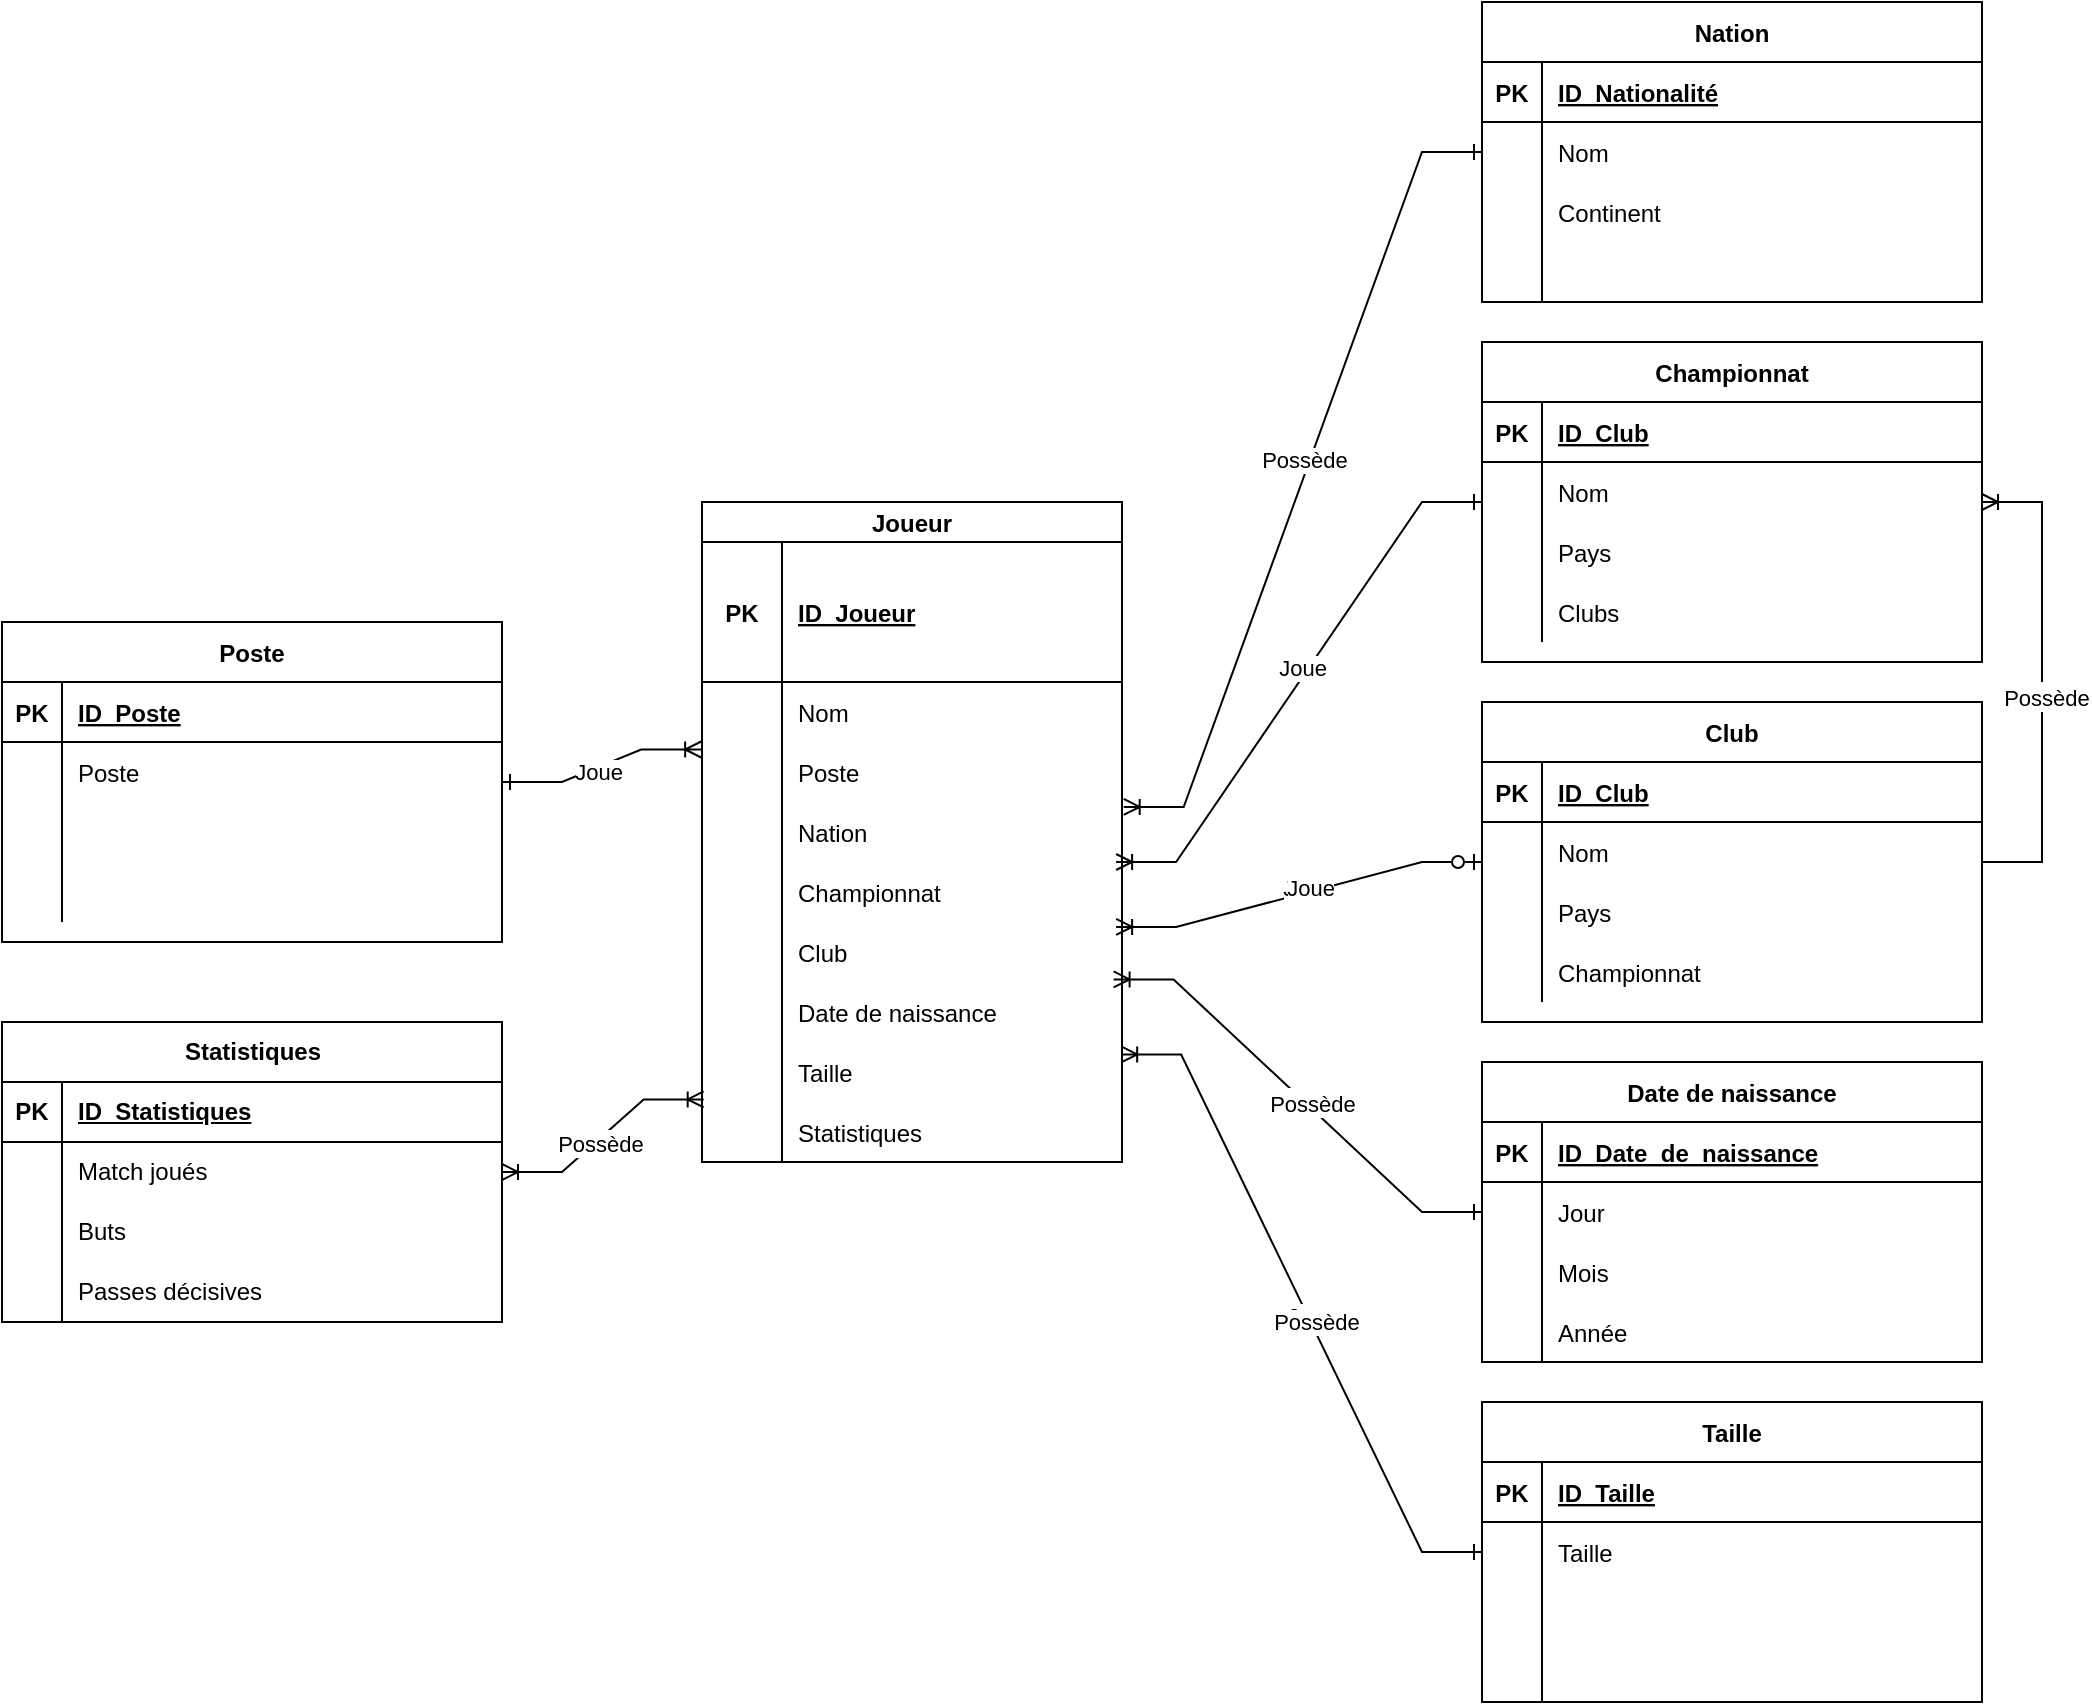 <mxfile version="24.7.17">
  <diagram id="R2lEEEUBdFMjLlhIrx00" name="Page-1">
    <mxGraphModel dx="1793" dy="910" grid="1" gridSize="10" guides="1" tooltips="1" connect="1" arrows="1" fold="1" page="1" pageScale="1" pageWidth="850" pageHeight="1100" math="0" shadow="0" extFonts="Permanent Marker^https://fonts.googleapis.com/css?family=Permanent+Marker">
      <root>
        <mxCell id="0" />
        <mxCell id="1" parent="0" />
        <mxCell id="C-vyLk0tnHw3VtMMgP7b-2" value="Club" style="shape=table;startSize=30;container=1;collapsible=1;childLayout=tableLayout;fixedRows=1;rowLines=0;fontStyle=1;align=center;resizeLast=1;" parent="1" vertex="1">
          <mxGeometry x="740" y="400" width="250" height="160" as="geometry" />
        </mxCell>
        <mxCell id="C-vyLk0tnHw3VtMMgP7b-3" value="" style="shape=partialRectangle;collapsible=0;dropTarget=0;pointerEvents=0;fillColor=none;points=[[0,0.5],[1,0.5]];portConstraint=eastwest;top=0;left=0;right=0;bottom=1;" parent="C-vyLk0tnHw3VtMMgP7b-2" vertex="1">
          <mxGeometry y="30" width="250" height="30" as="geometry" />
        </mxCell>
        <mxCell id="C-vyLk0tnHw3VtMMgP7b-4" value="PK" style="shape=partialRectangle;overflow=hidden;connectable=0;fillColor=none;top=0;left=0;bottom=0;right=0;fontStyle=1;" parent="C-vyLk0tnHw3VtMMgP7b-3" vertex="1">
          <mxGeometry width="30" height="30" as="geometry">
            <mxRectangle width="30" height="30" as="alternateBounds" />
          </mxGeometry>
        </mxCell>
        <mxCell id="C-vyLk0tnHw3VtMMgP7b-5" value="ID_Club" style="shape=partialRectangle;overflow=hidden;connectable=0;fillColor=none;top=0;left=0;bottom=0;right=0;align=left;spacingLeft=6;fontStyle=5;" parent="C-vyLk0tnHw3VtMMgP7b-3" vertex="1">
          <mxGeometry x="30" width="220" height="30" as="geometry">
            <mxRectangle width="220" height="30" as="alternateBounds" />
          </mxGeometry>
        </mxCell>
        <mxCell id="C-vyLk0tnHw3VtMMgP7b-6" value="" style="shape=partialRectangle;collapsible=0;dropTarget=0;pointerEvents=0;fillColor=none;points=[[0,0.5],[1,0.5]];portConstraint=eastwest;top=0;left=0;right=0;bottom=0;" parent="C-vyLk0tnHw3VtMMgP7b-2" vertex="1">
          <mxGeometry y="60" width="250" height="30" as="geometry" />
        </mxCell>
        <mxCell id="C-vyLk0tnHw3VtMMgP7b-7" value="" style="shape=partialRectangle;overflow=hidden;connectable=0;fillColor=none;top=0;left=0;bottom=0;right=0;" parent="C-vyLk0tnHw3VtMMgP7b-6" vertex="1">
          <mxGeometry width="30" height="30" as="geometry">
            <mxRectangle width="30" height="30" as="alternateBounds" />
          </mxGeometry>
        </mxCell>
        <mxCell id="C-vyLk0tnHw3VtMMgP7b-8" value="Nom" style="shape=partialRectangle;overflow=hidden;connectable=0;fillColor=none;top=0;left=0;bottom=0;right=0;align=left;spacingLeft=6;" parent="C-vyLk0tnHw3VtMMgP7b-6" vertex="1">
          <mxGeometry x="30" width="220" height="30" as="geometry">
            <mxRectangle width="220" height="30" as="alternateBounds" />
          </mxGeometry>
        </mxCell>
        <mxCell id="C-vyLk0tnHw3VtMMgP7b-9" value="" style="shape=partialRectangle;collapsible=0;dropTarget=0;pointerEvents=0;fillColor=none;points=[[0,0.5],[1,0.5]];portConstraint=eastwest;top=0;left=0;right=0;bottom=0;" parent="C-vyLk0tnHw3VtMMgP7b-2" vertex="1">
          <mxGeometry y="90" width="250" height="30" as="geometry" />
        </mxCell>
        <mxCell id="C-vyLk0tnHw3VtMMgP7b-10" value="" style="shape=partialRectangle;overflow=hidden;connectable=0;fillColor=none;top=0;left=0;bottom=0;right=0;" parent="C-vyLk0tnHw3VtMMgP7b-9" vertex="1">
          <mxGeometry width="30" height="30" as="geometry">
            <mxRectangle width="30" height="30" as="alternateBounds" />
          </mxGeometry>
        </mxCell>
        <mxCell id="C-vyLk0tnHw3VtMMgP7b-11" value="Pays" style="shape=partialRectangle;overflow=hidden;connectable=0;fillColor=none;top=0;left=0;bottom=0;right=0;align=left;spacingLeft=6;" parent="C-vyLk0tnHw3VtMMgP7b-9" vertex="1">
          <mxGeometry x="30" width="220" height="30" as="geometry">
            <mxRectangle width="220" height="30" as="alternateBounds" />
          </mxGeometry>
        </mxCell>
        <mxCell id="xCjRqvnI1e06nYatq7kx-29" style="shape=partialRectangle;collapsible=0;dropTarget=0;pointerEvents=0;fillColor=none;points=[[0,0.5],[1,0.5]];portConstraint=eastwest;top=0;left=0;right=0;bottom=0;" parent="C-vyLk0tnHw3VtMMgP7b-2" vertex="1">
          <mxGeometry y="120" width="250" height="30" as="geometry" />
        </mxCell>
        <mxCell id="xCjRqvnI1e06nYatq7kx-30" style="shape=partialRectangle;overflow=hidden;connectable=0;fillColor=none;top=0;left=0;bottom=0;right=0;" parent="xCjRqvnI1e06nYatq7kx-29" vertex="1">
          <mxGeometry width="30" height="30" as="geometry">
            <mxRectangle width="30" height="30" as="alternateBounds" />
          </mxGeometry>
        </mxCell>
        <mxCell id="xCjRqvnI1e06nYatq7kx-31" value="Championnat" style="shape=partialRectangle;overflow=hidden;connectable=0;fillColor=none;top=0;left=0;bottom=0;right=0;align=left;spacingLeft=6;" parent="xCjRqvnI1e06nYatq7kx-29" vertex="1">
          <mxGeometry x="30" width="220" height="30" as="geometry">
            <mxRectangle width="220" height="30" as="alternateBounds" />
          </mxGeometry>
        </mxCell>
        <object label="Joueur" id="C-vyLk0tnHw3VtMMgP7b-23">
          <mxCell style="shape=table;startSize=20;container=1;collapsible=1;childLayout=tableLayout;fixedRows=1;rowLines=0;fontStyle=1;align=center;resizeLast=1;" parent="1" vertex="1">
            <mxGeometry x="350" y="300" width="210" height="330" as="geometry" />
          </mxCell>
        </object>
        <mxCell id="C-vyLk0tnHw3VtMMgP7b-24" value="" style="shape=partialRectangle;collapsible=0;dropTarget=0;pointerEvents=0;fillColor=none;points=[[0,0.5],[1,0.5]];portConstraint=eastwest;top=0;left=0;right=0;bottom=1;" parent="C-vyLk0tnHw3VtMMgP7b-23" vertex="1">
          <mxGeometry y="20" width="210" height="70" as="geometry" />
        </mxCell>
        <mxCell id="C-vyLk0tnHw3VtMMgP7b-25" value="PK" style="shape=partialRectangle;overflow=hidden;connectable=0;fillColor=none;top=0;left=0;bottom=0;right=0;fontStyle=1;" parent="C-vyLk0tnHw3VtMMgP7b-24" vertex="1">
          <mxGeometry width="40" height="70" as="geometry">
            <mxRectangle width="40" height="70" as="alternateBounds" />
          </mxGeometry>
        </mxCell>
        <mxCell id="C-vyLk0tnHw3VtMMgP7b-26" value="ID_Joueur" style="shape=partialRectangle;overflow=hidden;connectable=0;fillColor=none;top=0;left=0;bottom=0;right=0;align=left;spacingLeft=6;fontStyle=5;" parent="C-vyLk0tnHw3VtMMgP7b-24" vertex="1">
          <mxGeometry x="40" width="170" height="70" as="geometry">
            <mxRectangle width="170" height="70" as="alternateBounds" />
          </mxGeometry>
        </mxCell>
        <mxCell id="C-vyLk0tnHw3VtMMgP7b-27" value="" style="shape=partialRectangle;collapsible=0;dropTarget=0;pointerEvents=0;fillColor=none;points=[[0,0.5],[1,0.5]];portConstraint=eastwest;top=0;left=0;right=0;bottom=0;" parent="C-vyLk0tnHw3VtMMgP7b-23" vertex="1">
          <mxGeometry y="90" width="210" height="30" as="geometry" />
        </mxCell>
        <mxCell id="C-vyLk0tnHw3VtMMgP7b-28" value="" style="shape=partialRectangle;overflow=hidden;connectable=0;fillColor=none;top=0;left=0;bottom=0;right=0;" parent="C-vyLk0tnHw3VtMMgP7b-27" vertex="1">
          <mxGeometry width="40" height="30" as="geometry">
            <mxRectangle width="40" height="30" as="alternateBounds" />
          </mxGeometry>
        </mxCell>
        <mxCell id="C-vyLk0tnHw3VtMMgP7b-29" value="Nom" style="shape=partialRectangle;overflow=hidden;connectable=0;fillColor=none;top=0;left=0;bottom=0;right=0;align=left;spacingLeft=6;" parent="C-vyLk0tnHw3VtMMgP7b-27" vertex="1">
          <mxGeometry x="40" width="170" height="30" as="geometry">
            <mxRectangle width="170" height="30" as="alternateBounds" />
          </mxGeometry>
        </mxCell>
        <mxCell id="xCjRqvnI1e06nYatq7kx-11" style="shape=partialRectangle;collapsible=0;dropTarget=0;pointerEvents=0;fillColor=none;points=[[0,0.5],[1,0.5]];portConstraint=eastwest;top=0;left=0;right=0;bottom=0;" parent="C-vyLk0tnHw3VtMMgP7b-23" vertex="1">
          <mxGeometry y="120" width="210" height="30" as="geometry" />
        </mxCell>
        <mxCell id="xCjRqvnI1e06nYatq7kx-12" style="shape=partialRectangle;overflow=hidden;connectable=0;fillColor=none;top=0;left=0;bottom=0;right=0;" parent="xCjRqvnI1e06nYatq7kx-11" vertex="1">
          <mxGeometry width="40" height="30" as="geometry">
            <mxRectangle width="40" height="30" as="alternateBounds" />
          </mxGeometry>
        </mxCell>
        <mxCell id="xCjRqvnI1e06nYatq7kx-13" value="Poste" style="shape=partialRectangle;overflow=hidden;connectable=0;fillColor=none;top=0;left=0;bottom=0;right=0;align=left;spacingLeft=6;" parent="xCjRqvnI1e06nYatq7kx-11" vertex="1">
          <mxGeometry x="40" width="170" height="30" as="geometry">
            <mxRectangle width="170" height="30" as="alternateBounds" />
          </mxGeometry>
        </mxCell>
        <mxCell id="xCjRqvnI1e06nYatq7kx-14" style="shape=partialRectangle;collapsible=0;dropTarget=0;pointerEvents=0;fillColor=none;points=[[0,0.5],[1,0.5]];portConstraint=eastwest;top=0;left=0;right=0;bottom=0;" parent="C-vyLk0tnHw3VtMMgP7b-23" vertex="1">
          <mxGeometry y="150" width="210" height="30" as="geometry" />
        </mxCell>
        <mxCell id="xCjRqvnI1e06nYatq7kx-15" style="shape=partialRectangle;overflow=hidden;connectable=0;fillColor=none;top=0;left=0;bottom=0;right=0;" parent="xCjRqvnI1e06nYatq7kx-14" vertex="1">
          <mxGeometry width="40" height="30" as="geometry">
            <mxRectangle width="40" height="30" as="alternateBounds" />
          </mxGeometry>
        </mxCell>
        <mxCell id="xCjRqvnI1e06nYatq7kx-16" value="Nation" style="shape=partialRectangle;overflow=hidden;connectable=0;fillColor=none;top=0;left=0;bottom=0;right=0;align=left;spacingLeft=6;" parent="xCjRqvnI1e06nYatq7kx-14" vertex="1">
          <mxGeometry x="40" width="170" height="30" as="geometry">
            <mxRectangle width="170" height="30" as="alternateBounds" />
          </mxGeometry>
        </mxCell>
        <mxCell id="xCjRqvnI1e06nYatq7kx-17" style="shape=partialRectangle;collapsible=0;dropTarget=0;pointerEvents=0;fillColor=none;points=[[0,0.5],[1,0.5]];portConstraint=eastwest;top=0;left=0;right=0;bottom=0;" parent="C-vyLk0tnHw3VtMMgP7b-23" vertex="1">
          <mxGeometry y="180" width="210" height="30" as="geometry" />
        </mxCell>
        <mxCell id="xCjRqvnI1e06nYatq7kx-18" style="shape=partialRectangle;overflow=hidden;connectable=0;fillColor=none;top=0;left=0;bottom=0;right=0;" parent="xCjRqvnI1e06nYatq7kx-17" vertex="1">
          <mxGeometry width="40" height="30" as="geometry">
            <mxRectangle width="40" height="30" as="alternateBounds" />
          </mxGeometry>
        </mxCell>
        <mxCell id="xCjRqvnI1e06nYatq7kx-19" value="Championnat" style="shape=partialRectangle;overflow=hidden;connectable=0;fillColor=none;top=0;left=0;bottom=0;right=0;align=left;spacingLeft=6;" parent="xCjRqvnI1e06nYatq7kx-17" vertex="1">
          <mxGeometry x="40" width="170" height="30" as="geometry">
            <mxRectangle width="170" height="30" as="alternateBounds" />
          </mxGeometry>
        </mxCell>
        <mxCell id="LulUBSH6j-QpZhaSB0b3-1" style="shape=partialRectangle;collapsible=0;dropTarget=0;pointerEvents=0;fillColor=none;points=[[0,0.5],[1,0.5]];portConstraint=eastwest;top=0;left=0;right=0;bottom=0;" vertex="1" parent="C-vyLk0tnHw3VtMMgP7b-23">
          <mxGeometry y="210" width="210" height="30" as="geometry" />
        </mxCell>
        <mxCell id="LulUBSH6j-QpZhaSB0b3-2" style="shape=partialRectangle;overflow=hidden;connectable=0;fillColor=none;top=0;left=0;bottom=0;right=0;" vertex="1" parent="LulUBSH6j-QpZhaSB0b3-1">
          <mxGeometry width="40" height="30" as="geometry">
            <mxRectangle width="40" height="30" as="alternateBounds" />
          </mxGeometry>
        </mxCell>
        <mxCell id="LulUBSH6j-QpZhaSB0b3-3" value="Club" style="shape=partialRectangle;overflow=hidden;connectable=0;fillColor=none;top=0;left=0;bottom=0;right=0;align=left;spacingLeft=6;" vertex="1" parent="LulUBSH6j-QpZhaSB0b3-1">
          <mxGeometry x="40" width="170" height="30" as="geometry">
            <mxRectangle width="170" height="30" as="alternateBounds" />
          </mxGeometry>
        </mxCell>
        <mxCell id="xCjRqvnI1e06nYatq7kx-20" style="shape=partialRectangle;collapsible=0;dropTarget=0;pointerEvents=0;fillColor=none;points=[[0,0.5],[1,0.5]];portConstraint=eastwest;top=0;left=0;right=0;bottom=0;" parent="C-vyLk0tnHw3VtMMgP7b-23" vertex="1">
          <mxGeometry y="240" width="210" height="30" as="geometry" />
        </mxCell>
        <mxCell id="xCjRqvnI1e06nYatq7kx-21" style="shape=partialRectangle;overflow=hidden;connectable=0;fillColor=none;top=0;left=0;bottom=0;right=0;" parent="xCjRqvnI1e06nYatq7kx-20" vertex="1">
          <mxGeometry width="40" height="30" as="geometry">
            <mxRectangle width="40" height="30" as="alternateBounds" />
          </mxGeometry>
        </mxCell>
        <mxCell id="xCjRqvnI1e06nYatq7kx-22" value="Date de naissance" style="shape=partialRectangle;overflow=hidden;connectable=0;fillColor=none;top=0;left=0;bottom=0;right=0;align=left;spacingLeft=6;" parent="xCjRqvnI1e06nYatq7kx-20" vertex="1">
          <mxGeometry x="40" width="170" height="30" as="geometry">
            <mxRectangle width="170" height="30" as="alternateBounds" />
          </mxGeometry>
        </mxCell>
        <mxCell id="xCjRqvnI1e06nYatq7kx-23" style="shape=partialRectangle;collapsible=0;dropTarget=0;pointerEvents=0;fillColor=none;points=[[0,0.5],[1,0.5]];portConstraint=eastwest;top=0;left=0;right=0;bottom=0;" parent="C-vyLk0tnHw3VtMMgP7b-23" vertex="1">
          <mxGeometry y="270" width="210" height="30" as="geometry" />
        </mxCell>
        <mxCell id="xCjRqvnI1e06nYatq7kx-24" style="shape=partialRectangle;overflow=hidden;connectable=0;fillColor=none;top=0;left=0;bottom=0;right=0;" parent="xCjRqvnI1e06nYatq7kx-23" vertex="1">
          <mxGeometry width="40" height="30" as="geometry">
            <mxRectangle width="40" height="30" as="alternateBounds" />
          </mxGeometry>
        </mxCell>
        <mxCell id="xCjRqvnI1e06nYatq7kx-25" value="Taille" style="shape=partialRectangle;overflow=hidden;connectable=0;fillColor=none;top=0;left=0;bottom=0;right=0;align=left;spacingLeft=6;" parent="xCjRqvnI1e06nYatq7kx-23" vertex="1">
          <mxGeometry x="40" width="170" height="30" as="geometry">
            <mxRectangle width="170" height="30" as="alternateBounds" />
          </mxGeometry>
        </mxCell>
        <mxCell id="LulUBSH6j-QpZhaSB0b3-8" style="shape=partialRectangle;collapsible=0;dropTarget=0;pointerEvents=0;fillColor=none;points=[[0,0.5],[1,0.5]];portConstraint=eastwest;top=0;left=0;right=0;bottom=0;" vertex="1" parent="C-vyLk0tnHw3VtMMgP7b-23">
          <mxGeometry y="300" width="210" height="30" as="geometry" />
        </mxCell>
        <mxCell id="LulUBSH6j-QpZhaSB0b3-9" style="shape=partialRectangle;overflow=hidden;connectable=0;fillColor=none;top=0;left=0;bottom=0;right=0;" vertex="1" parent="LulUBSH6j-QpZhaSB0b3-8">
          <mxGeometry width="40" height="30" as="geometry">
            <mxRectangle width="40" height="30" as="alternateBounds" />
          </mxGeometry>
        </mxCell>
        <mxCell id="LulUBSH6j-QpZhaSB0b3-10" value="Statistiques" style="shape=partialRectangle;overflow=hidden;connectable=0;fillColor=none;top=0;left=0;bottom=0;right=0;align=left;spacingLeft=6;" vertex="1" parent="LulUBSH6j-QpZhaSB0b3-8">
          <mxGeometry x="40" width="170" height="30" as="geometry">
            <mxRectangle width="170" height="30" as="alternateBounds" />
          </mxGeometry>
        </mxCell>
        <mxCell id="xCjRqvnI1e06nYatq7kx-32" value="Nation" style="shape=table;startSize=30;container=1;collapsible=1;childLayout=tableLayout;fixedRows=1;rowLines=0;fontStyle=1;align=center;resizeLast=1;" parent="1" vertex="1">
          <mxGeometry x="740" y="50" width="250" height="150" as="geometry" />
        </mxCell>
        <mxCell id="xCjRqvnI1e06nYatq7kx-33" value="" style="shape=partialRectangle;collapsible=0;dropTarget=0;pointerEvents=0;fillColor=none;points=[[0,0.5],[1,0.5]];portConstraint=eastwest;top=0;left=0;right=0;bottom=1;" parent="xCjRqvnI1e06nYatq7kx-32" vertex="1">
          <mxGeometry y="30" width="250" height="30" as="geometry" />
        </mxCell>
        <mxCell id="xCjRqvnI1e06nYatq7kx-34" value="PK" style="shape=partialRectangle;overflow=hidden;connectable=0;fillColor=none;top=0;left=0;bottom=0;right=0;fontStyle=1;" parent="xCjRqvnI1e06nYatq7kx-33" vertex="1">
          <mxGeometry width="30" height="30" as="geometry">
            <mxRectangle width="30" height="30" as="alternateBounds" />
          </mxGeometry>
        </mxCell>
        <mxCell id="xCjRqvnI1e06nYatq7kx-35" value="ID_Nationalité" style="shape=partialRectangle;overflow=hidden;connectable=0;fillColor=none;top=0;left=0;bottom=0;right=0;align=left;spacingLeft=6;fontStyle=5;" parent="xCjRqvnI1e06nYatq7kx-33" vertex="1">
          <mxGeometry x="30" width="220" height="30" as="geometry">
            <mxRectangle width="220" height="30" as="alternateBounds" />
          </mxGeometry>
        </mxCell>
        <mxCell id="xCjRqvnI1e06nYatq7kx-36" value="" style="shape=partialRectangle;collapsible=0;dropTarget=0;pointerEvents=0;fillColor=none;points=[[0,0.5],[1,0.5]];portConstraint=eastwest;top=0;left=0;right=0;bottom=0;" parent="xCjRqvnI1e06nYatq7kx-32" vertex="1">
          <mxGeometry y="60" width="250" height="30" as="geometry" />
        </mxCell>
        <mxCell id="xCjRqvnI1e06nYatq7kx-37" value="" style="shape=partialRectangle;overflow=hidden;connectable=0;fillColor=none;top=0;left=0;bottom=0;right=0;" parent="xCjRqvnI1e06nYatq7kx-36" vertex="1">
          <mxGeometry width="30" height="30" as="geometry">
            <mxRectangle width="30" height="30" as="alternateBounds" />
          </mxGeometry>
        </mxCell>
        <mxCell id="xCjRqvnI1e06nYatq7kx-38" value="Nom" style="shape=partialRectangle;overflow=hidden;connectable=0;fillColor=none;top=0;left=0;bottom=0;right=0;align=left;spacingLeft=6;" parent="xCjRqvnI1e06nYatq7kx-36" vertex="1">
          <mxGeometry x="30" width="220" height="30" as="geometry">
            <mxRectangle width="220" height="30" as="alternateBounds" />
          </mxGeometry>
        </mxCell>
        <mxCell id="xCjRqvnI1e06nYatq7kx-39" value="" style="shape=partialRectangle;collapsible=0;dropTarget=0;pointerEvents=0;fillColor=none;points=[[0,0.5],[1,0.5]];portConstraint=eastwest;top=0;left=0;right=0;bottom=0;" parent="xCjRqvnI1e06nYatq7kx-32" vertex="1">
          <mxGeometry y="90" width="250" height="30" as="geometry" />
        </mxCell>
        <mxCell id="xCjRqvnI1e06nYatq7kx-40" value="" style="shape=partialRectangle;overflow=hidden;connectable=0;fillColor=none;top=0;left=0;bottom=0;right=0;" parent="xCjRqvnI1e06nYatq7kx-39" vertex="1">
          <mxGeometry width="30" height="30" as="geometry">
            <mxRectangle width="30" height="30" as="alternateBounds" />
          </mxGeometry>
        </mxCell>
        <mxCell id="xCjRqvnI1e06nYatq7kx-41" value="Continent" style="shape=partialRectangle;overflow=hidden;connectable=0;fillColor=none;top=0;left=0;bottom=0;right=0;align=left;spacingLeft=6;" parent="xCjRqvnI1e06nYatq7kx-39" vertex="1">
          <mxGeometry x="30" width="220" height="30" as="geometry">
            <mxRectangle width="220" height="30" as="alternateBounds" />
          </mxGeometry>
        </mxCell>
        <mxCell id="xCjRqvnI1e06nYatq7kx-42" style="shape=partialRectangle;collapsible=0;dropTarget=0;pointerEvents=0;fillColor=none;points=[[0,0.5],[1,0.5]];portConstraint=eastwest;top=0;left=0;right=0;bottom=0;" parent="xCjRqvnI1e06nYatq7kx-32" vertex="1">
          <mxGeometry y="120" width="250" height="30" as="geometry" />
        </mxCell>
        <mxCell id="xCjRqvnI1e06nYatq7kx-43" style="shape=partialRectangle;overflow=hidden;connectable=0;fillColor=none;top=0;left=0;bottom=0;right=0;" parent="xCjRqvnI1e06nYatq7kx-42" vertex="1">
          <mxGeometry width="30" height="30" as="geometry">
            <mxRectangle width="30" height="30" as="alternateBounds" />
          </mxGeometry>
        </mxCell>
        <mxCell id="xCjRqvnI1e06nYatq7kx-44" value="" style="shape=partialRectangle;overflow=hidden;connectable=0;fillColor=none;top=0;left=0;bottom=0;right=0;align=left;spacingLeft=6;" parent="xCjRqvnI1e06nYatq7kx-42" vertex="1">
          <mxGeometry x="30" width="220" height="30" as="geometry">
            <mxRectangle width="220" height="30" as="alternateBounds" />
          </mxGeometry>
        </mxCell>
        <mxCell id="xCjRqvnI1e06nYatq7kx-45" value="Date de naissance" style="shape=table;startSize=30;container=1;collapsible=1;childLayout=tableLayout;fixedRows=1;rowLines=0;fontStyle=1;align=center;resizeLast=1;" parent="1" vertex="1">
          <mxGeometry x="740" y="580" width="250" height="150" as="geometry" />
        </mxCell>
        <mxCell id="xCjRqvnI1e06nYatq7kx-46" value="" style="shape=partialRectangle;collapsible=0;dropTarget=0;pointerEvents=0;fillColor=none;points=[[0,0.5],[1,0.5]];portConstraint=eastwest;top=0;left=0;right=0;bottom=1;" parent="xCjRqvnI1e06nYatq7kx-45" vertex="1">
          <mxGeometry y="30" width="250" height="30" as="geometry" />
        </mxCell>
        <mxCell id="xCjRqvnI1e06nYatq7kx-47" value="PK" style="shape=partialRectangle;overflow=hidden;connectable=0;fillColor=none;top=0;left=0;bottom=0;right=0;fontStyle=1;" parent="xCjRqvnI1e06nYatq7kx-46" vertex="1">
          <mxGeometry width="30" height="30" as="geometry">
            <mxRectangle width="30" height="30" as="alternateBounds" />
          </mxGeometry>
        </mxCell>
        <mxCell id="xCjRqvnI1e06nYatq7kx-48" value="ID_Date_de_naissance" style="shape=partialRectangle;overflow=hidden;connectable=0;fillColor=none;top=0;left=0;bottom=0;right=0;align=left;spacingLeft=6;fontStyle=5;" parent="xCjRqvnI1e06nYatq7kx-46" vertex="1">
          <mxGeometry x="30" width="220" height="30" as="geometry">
            <mxRectangle width="220" height="30" as="alternateBounds" />
          </mxGeometry>
        </mxCell>
        <mxCell id="xCjRqvnI1e06nYatq7kx-49" value="" style="shape=partialRectangle;collapsible=0;dropTarget=0;pointerEvents=0;fillColor=none;points=[[0,0.5],[1,0.5]];portConstraint=eastwest;top=0;left=0;right=0;bottom=0;" parent="xCjRqvnI1e06nYatq7kx-45" vertex="1">
          <mxGeometry y="60" width="250" height="30" as="geometry" />
        </mxCell>
        <mxCell id="xCjRqvnI1e06nYatq7kx-50" value="" style="shape=partialRectangle;overflow=hidden;connectable=0;fillColor=none;top=0;left=0;bottom=0;right=0;" parent="xCjRqvnI1e06nYatq7kx-49" vertex="1">
          <mxGeometry width="30" height="30" as="geometry">
            <mxRectangle width="30" height="30" as="alternateBounds" />
          </mxGeometry>
        </mxCell>
        <mxCell id="xCjRqvnI1e06nYatq7kx-51" value="Jour" style="shape=partialRectangle;overflow=hidden;connectable=0;fillColor=none;top=0;left=0;bottom=0;right=0;align=left;spacingLeft=6;" parent="xCjRqvnI1e06nYatq7kx-49" vertex="1">
          <mxGeometry x="30" width="220" height="30" as="geometry">
            <mxRectangle width="220" height="30" as="alternateBounds" />
          </mxGeometry>
        </mxCell>
        <mxCell id="xCjRqvnI1e06nYatq7kx-121" style="shape=partialRectangle;collapsible=0;dropTarget=0;pointerEvents=0;fillColor=none;points=[[0,0.5],[1,0.5]];portConstraint=eastwest;top=0;left=0;right=0;bottom=0;" parent="xCjRqvnI1e06nYatq7kx-45" vertex="1">
          <mxGeometry y="90" width="250" height="30" as="geometry" />
        </mxCell>
        <mxCell id="xCjRqvnI1e06nYatq7kx-122" style="shape=partialRectangle;overflow=hidden;connectable=0;fillColor=none;top=0;left=0;bottom=0;right=0;" parent="xCjRqvnI1e06nYatq7kx-121" vertex="1">
          <mxGeometry width="30" height="30" as="geometry">
            <mxRectangle width="30" height="30" as="alternateBounds" />
          </mxGeometry>
        </mxCell>
        <mxCell id="xCjRqvnI1e06nYatq7kx-123" value="Mois" style="shape=partialRectangle;overflow=hidden;connectable=0;fillColor=none;top=0;left=0;bottom=0;right=0;align=left;spacingLeft=6;" parent="xCjRqvnI1e06nYatq7kx-121" vertex="1">
          <mxGeometry x="30" width="220" height="30" as="geometry">
            <mxRectangle width="220" height="30" as="alternateBounds" />
          </mxGeometry>
        </mxCell>
        <mxCell id="xCjRqvnI1e06nYatq7kx-52" value="" style="shape=partialRectangle;collapsible=0;dropTarget=0;pointerEvents=0;fillColor=none;points=[[0,0.5],[1,0.5]];portConstraint=eastwest;top=0;left=0;right=0;bottom=0;" parent="xCjRqvnI1e06nYatq7kx-45" vertex="1">
          <mxGeometry y="120" width="250" height="30" as="geometry" />
        </mxCell>
        <mxCell id="xCjRqvnI1e06nYatq7kx-53" value="" style="shape=partialRectangle;overflow=hidden;connectable=0;fillColor=none;top=0;left=0;bottom=0;right=0;" parent="xCjRqvnI1e06nYatq7kx-52" vertex="1">
          <mxGeometry width="30" height="30" as="geometry">
            <mxRectangle width="30" height="30" as="alternateBounds" />
          </mxGeometry>
        </mxCell>
        <mxCell id="xCjRqvnI1e06nYatq7kx-54" value="Année" style="shape=partialRectangle;overflow=hidden;connectable=0;fillColor=none;top=0;left=0;bottom=0;right=0;align=left;spacingLeft=6;" parent="xCjRqvnI1e06nYatq7kx-52" vertex="1">
          <mxGeometry x="30" width="220" height="30" as="geometry">
            <mxRectangle width="220" height="30" as="alternateBounds" />
          </mxGeometry>
        </mxCell>
        <mxCell id="xCjRqvnI1e06nYatq7kx-58" value="Championnat" style="shape=table;startSize=30;container=1;collapsible=1;childLayout=tableLayout;fixedRows=1;rowLines=0;fontStyle=1;align=center;resizeLast=1;" parent="1" vertex="1">
          <mxGeometry x="740" y="220" width="250" height="160" as="geometry" />
        </mxCell>
        <mxCell id="xCjRqvnI1e06nYatq7kx-59" value="" style="shape=partialRectangle;collapsible=0;dropTarget=0;pointerEvents=0;fillColor=none;points=[[0,0.5],[1,0.5]];portConstraint=eastwest;top=0;left=0;right=0;bottom=1;" parent="xCjRqvnI1e06nYatq7kx-58" vertex="1">
          <mxGeometry y="30" width="250" height="30" as="geometry" />
        </mxCell>
        <mxCell id="xCjRqvnI1e06nYatq7kx-60" value="PK" style="shape=partialRectangle;overflow=hidden;connectable=0;fillColor=none;top=0;left=0;bottom=0;right=0;fontStyle=1;" parent="xCjRqvnI1e06nYatq7kx-59" vertex="1">
          <mxGeometry width="30" height="30" as="geometry">
            <mxRectangle width="30" height="30" as="alternateBounds" />
          </mxGeometry>
        </mxCell>
        <mxCell id="xCjRqvnI1e06nYatq7kx-61" value="ID_Club" style="shape=partialRectangle;overflow=hidden;connectable=0;fillColor=none;top=0;left=0;bottom=0;right=0;align=left;spacingLeft=6;fontStyle=5;" parent="xCjRqvnI1e06nYatq7kx-59" vertex="1">
          <mxGeometry x="30" width="220" height="30" as="geometry">
            <mxRectangle width="220" height="30" as="alternateBounds" />
          </mxGeometry>
        </mxCell>
        <mxCell id="xCjRqvnI1e06nYatq7kx-62" value="" style="shape=partialRectangle;collapsible=0;dropTarget=0;pointerEvents=0;fillColor=none;points=[[0,0.5],[1,0.5]];portConstraint=eastwest;top=0;left=0;right=0;bottom=0;" parent="xCjRqvnI1e06nYatq7kx-58" vertex="1">
          <mxGeometry y="60" width="250" height="30" as="geometry" />
        </mxCell>
        <mxCell id="xCjRqvnI1e06nYatq7kx-63" value="" style="shape=partialRectangle;overflow=hidden;connectable=0;fillColor=none;top=0;left=0;bottom=0;right=0;" parent="xCjRqvnI1e06nYatq7kx-62" vertex="1">
          <mxGeometry width="30" height="30" as="geometry">
            <mxRectangle width="30" height="30" as="alternateBounds" />
          </mxGeometry>
        </mxCell>
        <mxCell id="xCjRqvnI1e06nYatq7kx-64" value="Nom" style="shape=partialRectangle;overflow=hidden;connectable=0;fillColor=none;top=0;left=0;bottom=0;right=0;align=left;spacingLeft=6;" parent="xCjRqvnI1e06nYatq7kx-62" vertex="1">
          <mxGeometry x="30" width="220" height="30" as="geometry">
            <mxRectangle width="220" height="30" as="alternateBounds" />
          </mxGeometry>
        </mxCell>
        <mxCell id="xCjRqvnI1e06nYatq7kx-65" value="" style="shape=partialRectangle;collapsible=0;dropTarget=0;pointerEvents=0;fillColor=none;points=[[0,0.5],[1,0.5]];portConstraint=eastwest;top=0;left=0;right=0;bottom=0;" parent="xCjRqvnI1e06nYatq7kx-58" vertex="1">
          <mxGeometry y="90" width="250" height="30" as="geometry" />
        </mxCell>
        <mxCell id="xCjRqvnI1e06nYatq7kx-66" value="" style="shape=partialRectangle;overflow=hidden;connectable=0;fillColor=none;top=0;left=0;bottom=0;right=0;" parent="xCjRqvnI1e06nYatq7kx-65" vertex="1">
          <mxGeometry width="30" height="30" as="geometry">
            <mxRectangle width="30" height="30" as="alternateBounds" />
          </mxGeometry>
        </mxCell>
        <mxCell id="xCjRqvnI1e06nYatq7kx-67" value="Pays" style="shape=partialRectangle;overflow=hidden;connectable=0;fillColor=none;top=0;left=0;bottom=0;right=0;align=left;spacingLeft=6;" parent="xCjRqvnI1e06nYatq7kx-65" vertex="1">
          <mxGeometry x="30" width="220" height="30" as="geometry">
            <mxRectangle width="220" height="30" as="alternateBounds" />
          </mxGeometry>
        </mxCell>
        <mxCell id="xCjRqvnI1e06nYatq7kx-68" style="shape=partialRectangle;collapsible=0;dropTarget=0;pointerEvents=0;fillColor=none;points=[[0,0.5],[1,0.5]];portConstraint=eastwest;top=0;left=0;right=0;bottom=0;" parent="xCjRqvnI1e06nYatq7kx-58" vertex="1">
          <mxGeometry y="120" width="250" height="30" as="geometry" />
        </mxCell>
        <mxCell id="xCjRqvnI1e06nYatq7kx-69" style="shape=partialRectangle;overflow=hidden;connectable=0;fillColor=none;top=0;left=0;bottom=0;right=0;" parent="xCjRqvnI1e06nYatq7kx-68" vertex="1">
          <mxGeometry width="30" height="30" as="geometry">
            <mxRectangle width="30" height="30" as="alternateBounds" />
          </mxGeometry>
        </mxCell>
        <mxCell id="xCjRqvnI1e06nYatq7kx-70" value="Clubs" style="shape=partialRectangle;overflow=hidden;connectable=0;fillColor=none;top=0;left=0;bottom=0;right=0;align=left;spacingLeft=6;" parent="xCjRqvnI1e06nYatq7kx-68" vertex="1">
          <mxGeometry x="30" width="220" height="30" as="geometry">
            <mxRectangle width="220" height="30" as="alternateBounds" />
          </mxGeometry>
        </mxCell>
        <mxCell id="xCjRqvnI1e06nYatq7kx-71" value="Taille" style="shape=table;startSize=30;container=1;collapsible=1;childLayout=tableLayout;fixedRows=1;rowLines=0;fontStyle=1;align=center;resizeLast=1;" parent="1" vertex="1">
          <mxGeometry x="740" y="750" width="250" height="150" as="geometry" />
        </mxCell>
        <mxCell id="xCjRqvnI1e06nYatq7kx-72" value="" style="shape=partialRectangle;collapsible=0;dropTarget=0;pointerEvents=0;fillColor=none;points=[[0,0.5],[1,0.5]];portConstraint=eastwest;top=0;left=0;right=0;bottom=1;" parent="xCjRqvnI1e06nYatq7kx-71" vertex="1">
          <mxGeometry y="30" width="250" height="30" as="geometry" />
        </mxCell>
        <mxCell id="xCjRqvnI1e06nYatq7kx-73" value="PK" style="shape=partialRectangle;overflow=hidden;connectable=0;fillColor=none;top=0;left=0;bottom=0;right=0;fontStyle=1;" parent="xCjRqvnI1e06nYatq7kx-72" vertex="1">
          <mxGeometry width="30" height="30" as="geometry">
            <mxRectangle width="30" height="30" as="alternateBounds" />
          </mxGeometry>
        </mxCell>
        <mxCell id="xCjRqvnI1e06nYatq7kx-74" value="ID_Taille" style="shape=partialRectangle;overflow=hidden;connectable=0;fillColor=none;top=0;left=0;bottom=0;right=0;align=left;spacingLeft=6;fontStyle=5;" parent="xCjRqvnI1e06nYatq7kx-72" vertex="1">
          <mxGeometry x="30" width="220" height="30" as="geometry">
            <mxRectangle width="220" height="30" as="alternateBounds" />
          </mxGeometry>
        </mxCell>
        <mxCell id="xCjRqvnI1e06nYatq7kx-75" value="" style="shape=partialRectangle;collapsible=0;dropTarget=0;pointerEvents=0;fillColor=none;points=[[0,0.5],[1,0.5]];portConstraint=eastwest;top=0;left=0;right=0;bottom=0;" parent="xCjRqvnI1e06nYatq7kx-71" vertex="1">
          <mxGeometry y="60" width="250" height="30" as="geometry" />
        </mxCell>
        <mxCell id="xCjRqvnI1e06nYatq7kx-76" value="" style="shape=partialRectangle;overflow=hidden;connectable=0;fillColor=none;top=0;left=0;bottom=0;right=0;" parent="xCjRqvnI1e06nYatq7kx-75" vertex="1">
          <mxGeometry width="30" height="30" as="geometry">
            <mxRectangle width="30" height="30" as="alternateBounds" />
          </mxGeometry>
        </mxCell>
        <mxCell id="xCjRqvnI1e06nYatq7kx-77" value="Taille" style="shape=partialRectangle;overflow=hidden;connectable=0;fillColor=none;top=0;left=0;bottom=0;right=0;align=left;spacingLeft=6;" parent="xCjRqvnI1e06nYatq7kx-75" vertex="1">
          <mxGeometry x="30" width="220" height="30" as="geometry">
            <mxRectangle width="220" height="30" as="alternateBounds" />
          </mxGeometry>
        </mxCell>
        <mxCell id="xCjRqvnI1e06nYatq7kx-78" value="" style="shape=partialRectangle;collapsible=0;dropTarget=0;pointerEvents=0;fillColor=none;points=[[0,0.5],[1,0.5]];portConstraint=eastwest;top=0;left=0;right=0;bottom=0;" parent="xCjRqvnI1e06nYatq7kx-71" vertex="1">
          <mxGeometry y="90" width="250" height="30" as="geometry" />
        </mxCell>
        <mxCell id="xCjRqvnI1e06nYatq7kx-79" value="" style="shape=partialRectangle;overflow=hidden;connectable=0;fillColor=none;top=0;left=0;bottom=0;right=0;" parent="xCjRqvnI1e06nYatq7kx-78" vertex="1">
          <mxGeometry width="30" height="30" as="geometry">
            <mxRectangle width="30" height="30" as="alternateBounds" />
          </mxGeometry>
        </mxCell>
        <mxCell id="xCjRqvnI1e06nYatq7kx-80" value="" style="shape=partialRectangle;overflow=hidden;connectable=0;fillColor=none;top=0;left=0;bottom=0;right=0;align=left;spacingLeft=6;" parent="xCjRqvnI1e06nYatq7kx-78" vertex="1">
          <mxGeometry x="30" width="220" height="30" as="geometry">
            <mxRectangle width="220" height="30" as="alternateBounds" />
          </mxGeometry>
        </mxCell>
        <mxCell id="xCjRqvnI1e06nYatq7kx-81" style="shape=partialRectangle;collapsible=0;dropTarget=0;pointerEvents=0;fillColor=none;points=[[0,0.5],[1,0.5]];portConstraint=eastwest;top=0;left=0;right=0;bottom=0;" parent="xCjRqvnI1e06nYatq7kx-71" vertex="1">
          <mxGeometry y="120" width="250" height="30" as="geometry" />
        </mxCell>
        <mxCell id="xCjRqvnI1e06nYatq7kx-82" style="shape=partialRectangle;overflow=hidden;connectable=0;fillColor=none;top=0;left=0;bottom=0;right=0;" parent="xCjRqvnI1e06nYatq7kx-81" vertex="1">
          <mxGeometry width="30" height="30" as="geometry">
            <mxRectangle width="30" height="30" as="alternateBounds" />
          </mxGeometry>
        </mxCell>
        <mxCell id="xCjRqvnI1e06nYatq7kx-83" value="" style="shape=partialRectangle;overflow=hidden;connectable=0;fillColor=none;top=0;left=0;bottom=0;right=0;align=left;spacingLeft=6;" parent="xCjRqvnI1e06nYatq7kx-81" vertex="1">
          <mxGeometry x="30" width="220" height="30" as="geometry">
            <mxRectangle width="220" height="30" as="alternateBounds" />
          </mxGeometry>
        </mxCell>
        <mxCell id="xCjRqvnI1e06nYatq7kx-84" value="Poste" style="shape=table;startSize=30;container=1;collapsible=1;childLayout=tableLayout;fixedRows=1;rowLines=0;fontStyle=1;align=center;resizeLast=1;" parent="1" vertex="1">
          <mxGeometry y="360" width="250" height="160" as="geometry" />
        </mxCell>
        <mxCell id="xCjRqvnI1e06nYatq7kx-85" value="" style="shape=partialRectangle;collapsible=0;dropTarget=0;pointerEvents=0;fillColor=none;points=[[0,0.5],[1,0.5]];portConstraint=eastwest;top=0;left=0;right=0;bottom=1;" parent="xCjRqvnI1e06nYatq7kx-84" vertex="1">
          <mxGeometry y="30" width="250" height="30" as="geometry" />
        </mxCell>
        <mxCell id="xCjRqvnI1e06nYatq7kx-86" value="PK" style="shape=partialRectangle;overflow=hidden;connectable=0;fillColor=none;top=0;left=0;bottom=0;right=0;fontStyle=1;" parent="xCjRqvnI1e06nYatq7kx-85" vertex="1">
          <mxGeometry width="30" height="30" as="geometry">
            <mxRectangle width="30" height="30" as="alternateBounds" />
          </mxGeometry>
        </mxCell>
        <mxCell id="xCjRqvnI1e06nYatq7kx-87" value="ID_Poste" style="shape=partialRectangle;overflow=hidden;connectable=0;fillColor=none;top=0;left=0;bottom=0;right=0;align=left;spacingLeft=6;fontStyle=5;" parent="xCjRqvnI1e06nYatq7kx-85" vertex="1">
          <mxGeometry x="30" width="220" height="30" as="geometry">
            <mxRectangle width="220" height="30" as="alternateBounds" />
          </mxGeometry>
        </mxCell>
        <mxCell id="xCjRqvnI1e06nYatq7kx-88" value="" style="shape=partialRectangle;collapsible=0;dropTarget=0;pointerEvents=0;fillColor=none;points=[[0,0.5],[1,0.5]];portConstraint=eastwest;top=0;left=0;right=0;bottom=0;" parent="xCjRqvnI1e06nYatq7kx-84" vertex="1">
          <mxGeometry y="60" width="250" height="30" as="geometry" />
        </mxCell>
        <mxCell id="xCjRqvnI1e06nYatq7kx-89" value="" style="shape=partialRectangle;overflow=hidden;connectable=0;fillColor=none;top=0;left=0;bottom=0;right=0;" parent="xCjRqvnI1e06nYatq7kx-88" vertex="1">
          <mxGeometry width="30" height="30" as="geometry">
            <mxRectangle width="30" height="30" as="alternateBounds" />
          </mxGeometry>
        </mxCell>
        <mxCell id="xCjRqvnI1e06nYatq7kx-90" value="Poste" style="shape=partialRectangle;overflow=hidden;connectable=0;fillColor=none;top=0;left=0;bottom=0;right=0;align=left;spacingLeft=6;" parent="xCjRqvnI1e06nYatq7kx-88" vertex="1">
          <mxGeometry x="30" width="220" height="30" as="geometry">
            <mxRectangle width="220" height="30" as="alternateBounds" />
          </mxGeometry>
        </mxCell>
        <mxCell id="xCjRqvnI1e06nYatq7kx-91" value="" style="shape=partialRectangle;collapsible=0;dropTarget=0;pointerEvents=0;fillColor=none;points=[[0,0.5],[1,0.5]];portConstraint=eastwest;top=0;left=0;right=0;bottom=0;" parent="xCjRqvnI1e06nYatq7kx-84" vertex="1">
          <mxGeometry y="90" width="250" height="30" as="geometry" />
        </mxCell>
        <mxCell id="xCjRqvnI1e06nYatq7kx-92" value="" style="shape=partialRectangle;overflow=hidden;connectable=0;fillColor=none;top=0;left=0;bottom=0;right=0;" parent="xCjRqvnI1e06nYatq7kx-91" vertex="1">
          <mxGeometry width="30" height="30" as="geometry">
            <mxRectangle width="30" height="30" as="alternateBounds" />
          </mxGeometry>
        </mxCell>
        <mxCell id="xCjRqvnI1e06nYatq7kx-93" value="" style="shape=partialRectangle;overflow=hidden;connectable=0;fillColor=none;top=0;left=0;bottom=0;right=0;align=left;spacingLeft=6;" parent="xCjRqvnI1e06nYatq7kx-91" vertex="1">
          <mxGeometry x="30" width="220" height="30" as="geometry">
            <mxRectangle width="220" height="30" as="alternateBounds" />
          </mxGeometry>
        </mxCell>
        <mxCell id="xCjRqvnI1e06nYatq7kx-94" style="shape=partialRectangle;collapsible=0;dropTarget=0;pointerEvents=0;fillColor=none;points=[[0,0.5],[1,0.5]];portConstraint=eastwest;top=0;left=0;right=0;bottom=0;" parent="xCjRqvnI1e06nYatq7kx-84" vertex="1">
          <mxGeometry y="120" width="250" height="30" as="geometry" />
        </mxCell>
        <mxCell id="xCjRqvnI1e06nYatq7kx-95" style="shape=partialRectangle;overflow=hidden;connectable=0;fillColor=none;top=0;left=0;bottom=0;right=0;" parent="xCjRqvnI1e06nYatq7kx-94" vertex="1">
          <mxGeometry width="30" height="30" as="geometry">
            <mxRectangle width="30" height="30" as="alternateBounds" />
          </mxGeometry>
        </mxCell>
        <mxCell id="xCjRqvnI1e06nYatq7kx-96" value="" style="shape=partialRectangle;overflow=hidden;connectable=0;fillColor=none;top=0;left=0;bottom=0;right=0;align=left;spacingLeft=6;" parent="xCjRqvnI1e06nYatq7kx-94" vertex="1">
          <mxGeometry x="30" width="220" height="30" as="geometry">
            <mxRectangle width="220" height="30" as="alternateBounds" />
          </mxGeometry>
        </mxCell>
        <mxCell id="LulUBSH6j-QpZhaSB0b3-11" value="Statistiques" style="shape=table;startSize=30;container=1;collapsible=1;childLayout=tableLayout;fixedRows=1;rowLines=0;fontStyle=1;align=center;resizeLast=1;html=1;" vertex="1" parent="1">
          <mxGeometry y="560" width="250" height="150" as="geometry" />
        </mxCell>
        <mxCell id="LulUBSH6j-QpZhaSB0b3-12" value="" style="shape=tableRow;horizontal=0;startSize=0;swimlaneHead=0;swimlaneBody=0;fillColor=none;collapsible=0;dropTarget=0;points=[[0,0.5],[1,0.5]];portConstraint=eastwest;top=0;left=0;right=0;bottom=1;" vertex="1" parent="LulUBSH6j-QpZhaSB0b3-11">
          <mxGeometry y="30" width="250" height="30" as="geometry" />
        </mxCell>
        <mxCell id="LulUBSH6j-QpZhaSB0b3-13" value="PK" style="shape=partialRectangle;connectable=0;fillColor=none;top=0;left=0;bottom=0;right=0;fontStyle=1;overflow=hidden;whiteSpace=wrap;html=1;" vertex="1" parent="LulUBSH6j-QpZhaSB0b3-12">
          <mxGeometry width="30" height="30" as="geometry">
            <mxRectangle width="30" height="30" as="alternateBounds" />
          </mxGeometry>
        </mxCell>
        <mxCell id="LulUBSH6j-QpZhaSB0b3-14" value="ID_Statistiques" style="shape=partialRectangle;connectable=0;fillColor=none;top=0;left=0;bottom=0;right=0;align=left;spacingLeft=6;fontStyle=5;overflow=hidden;whiteSpace=wrap;html=1;" vertex="1" parent="LulUBSH6j-QpZhaSB0b3-12">
          <mxGeometry x="30" width="220" height="30" as="geometry">
            <mxRectangle width="220" height="30" as="alternateBounds" />
          </mxGeometry>
        </mxCell>
        <mxCell id="LulUBSH6j-QpZhaSB0b3-15" value="" style="shape=tableRow;horizontal=0;startSize=0;swimlaneHead=0;swimlaneBody=0;fillColor=none;collapsible=0;dropTarget=0;points=[[0,0.5],[1,0.5]];portConstraint=eastwest;top=0;left=0;right=0;bottom=0;" vertex="1" parent="LulUBSH6j-QpZhaSB0b3-11">
          <mxGeometry y="60" width="250" height="30" as="geometry" />
        </mxCell>
        <mxCell id="LulUBSH6j-QpZhaSB0b3-16" value="" style="shape=partialRectangle;connectable=0;fillColor=none;top=0;left=0;bottom=0;right=0;editable=1;overflow=hidden;whiteSpace=wrap;html=1;" vertex="1" parent="LulUBSH6j-QpZhaSB0b3-15">
          <mxGeometry width="30" height="30" as="geometry">
            <mxRectangle width="30" height="30" as="alternateBounds" />
          </mxGeometry>
        </mxCell>
        <mxCell id="LulUBSH6j-QpZhaSB0b3-17" value="Match joués" style="shape=partialRectangle;connectable=0;fillColor=none;top=0;left=0;bottom=0;right=0;align=left;spacingLeft=6;overflow=hidden;whiteSpace=wrap;html=1;" vertex="1" parent="LulUBSH6j-QpZhaSB0b3-15">
          <mxGeometry x="30" width="220" height="30" as="geometry">
            <mxRectangle width="220" height="30" as="alternateBounds" />
          </mxGeometry>
        </mxCell>
        <mxCell id="LulUBSH6j-QpZhaSB0b3-18" value="" style="shape=tableRow;horizontal=0;startSize=0;swimlaneHead=0;swimlaneBody=0;fillColor=none;collapsible=0;dropTarget=0;points=[[0,0.5],[1,0.5]];portConstraint=eastwest;top=0;left=0;right=0;bottom=0;" vertex="1" parent="LulUBSH6j-QpZhaSB0b3-11">
          <mxGeometry y="90" width="250" height="30" as="geometry" />
        </mxCell>
        <mxCell id="LulUBSH6j-QpZhaSB0b3-19" value="" style="shape=partialRectangle;connectable=0;fillColor=none;top=0;left=0;bottom=0;right=0;editable=1;overflow=hidden;whiteSpace=wrap;html=1;" vertex="1" parent="LulUBSH6j-QpZhaSB0b3-18">
          <mxGeometry width="30" height="30" as="geometry">
            <mxRectangle width="30" height="30" as="alternateBounds" />
          </mxGeometry>
        </mxCell>
        <mxCell id="LulUBSH6j-QpZhaSB0b3-20" value="Buts" style="shape=partialRectangle;connectable=0;fillColor=none;top=0;left=0;bottom=0;right=0;align=left;spacingLeft=6;overflow=hidden;whiteSpace=wrap;html=1;" vertex="1" parent="LulUBSH6j-QpZhaSB0b3-18">
          <mxGeometry x="30" width="220" height="30" as="geometry">
            <mxRectangle width="220" height="30" as="alternateBounds" />
          </mxGeometry>
        </mxCell>
        <mxCell id="LulUBSH6j-QpZhaSB0b3-21" value="" style="shape=tableRow;horizontal=0;startSize=0;swimlaneHead=0;swimlaneBody=0;fillColor=none;collapsible=0;dropTarget=0;points=[[0,0.5],[1,0.5]];portConstraint=eastwest;top=0;left=0;right=0;bottom=0;" vertex="1" parent="LulUBSH6j-QpZhaSB0b3-11">
          <mxGeometry y="120" width="250" height="30" as="geometry" />
        </mxCell>
        <mxCell id="LulUBSH6j-QpZhaSB0b3-22" value="" style="shape=partialRectangle;connectable=0;fillColor=none;top=0;left=0;bottom=0;right=0;editable=1;overflow=hidden;whiteSpace=wrap;html=1;" vertex="1" parent="LulUBSH6j-QpZhaSB0b3-21">
          <mxGeometry width="30" height="30" as="geometry">
            <mxRectangle width="30" height="30" as="alternateBounds" />
          </mxGeometry>
        </mxCell>
        <mxCell id="LulUBSH6j-QpZhaSB0b3-23" value="Passes décisives" style="shape=partialRectangle;connectable=0;fillColor=none;top=0;left=0;bottom=0;right=0;align=left;spacingLeft=6;overflow=hidden;whiteSpace=wrap;html=1;" vertex="1" parent="LulUBSH6j-QpZhaSB0b3-21">
          <mxGeometry x="30" width="220" height="30" as="geometry">
            <mxRectangle width="220" height="30" as="alternateBounds" />
          </mxGeometry>
        </mxCell>
        <mxCell id="LulUBSH6j-QpZhaSB0b3-32" value="" style="edgeStyle=entityRelationEdgeStyle;fontSize=12;html=1;endArrow=ERoneToMany;rounded=0;entryX=-0.002;entryY=0.125;entryDx=0;entryDy=0;entryPerimeter=0;startArrow=ERone;startFill=0;" edge="1" parent="1" source="xCjRqvnI1e06nYatq7kx-84" target="xCjRqvnI1e06nYatq7kx-11">
          <mxGeometry width="100" height="100" relative="1" as="geometry">
            <mxPoint x="280" y="470" as="sourcePoint" />
            <mxPoint x="310" y="350" as="targetPoint" />
          </mxGeometry>
        </mxCell>
        <mxCell id="LulUBSH6j-QpZhaSB0b3-34" value="Joue" style="edgeLabel;html=1;align=center;verticalAlign=middle;resizable=0;points=[];" vertex="1" connectable="0" parent="LulUBSH6j-QpZhaSB0b3-32">
          <mxGeometry x="-0.049" y="-2" relative="1" as="geometry">
            <mxPoint x="-1" as="offset" />
          </mxGeometry>
        </mxCell>
        <mxCell id="LulUBSH6j-QpZhaSB0b3-35" value="" style="fontSize=12;html=1;endArrow=ERoneToMany;rounded=0;entryX=1.004;entryY=0.083;entryDx=0;entryDy=0;entryPerimeter=0;edgeStyle=entityRelationEdgeStyle;elbow=vertical;startArrow=ERone;startFill=0;" edge="1" parent="1" source="xCjRqvnI1e06nYatq7kx-32" target="xCjRqvnI1e06nYatq7kx-14">
          <mxGeometry width="100" height="100" relative="1" as="geometry">
            <mxPoint x="550" y="180" as="sourcePoint" />
            <mxPoint x="500.0" y="418.75" as="targetPoint" />
          </mxGeometry>
        </mxCell>
        <mxCell id="LulUBSH6j-QpZhaSB0b3-36" value="Possède" style="edgeLabel;html=1;align=center;verticalAlign=middle;resizable=0;points=[];" vertex="1" connectable="0" parent="LulUBSH6j-QpZhaSB0b3-35">
          <mxGeometry x="-0.049" y="-2" relative="1" as="geometry">
            <mxPoint x="-1" as="offset" />
          </mxGeometry>
        </mxCell>
        <mxCell id="LulUBSH6j-QpZhaSB0b3-38" value="" style="fontSize=12;html=1;endArrow=ERoneToMany;rounded=0;edgeStyle=entityRelationEdgeStyle;entryX=0.986;entryY=0;entryDx=0;entryDy=0;entryPerimeter=0;startArrow=ERone;startFill=0;" edge="1" parent="1" source="xCjRqvnI1e06nYatq7kx-58" target="xCjRqvnI1e06nYatq7kx-17">
          <mxGeometry width="100" height="100" relative="1" as="geometry">
            <mxPoint x="570" y="475" as="sourcePoint" />
            <mxPoint x="600" y="230" as="targetPoint" />
            <Array as="points">
              <mxPoint x="690" y="420" />
              <mxPoint x="660" y="380" />
              <mxPoint x="600" y="482" />
            </Array>
          </mxGeometry>
        </mxCell>
        <mxCell id="LulUBSH6j-QpZhaSB0b3-39" value="Joue" style="edgeLabel;html=1;align=center;verticalAlign=middle;resizable=0;points=[];" vertex="1" connectable="0" parent="LulUBSH6j-QpZhaSB0b3-38">
          <mxGeometry x="-0.049" y="-2" relative="1" as="geometry">
            <mxPoint x="-1" as="offset" />
          </mxGeometry>
        </mxCell>
        <mxCell id="LulUBSH6j-QpZhaSB0b3-41" value="" style="edgeStyle=entityRelationEdgeStyle;fontSize=12;html=1;endArrow=ERoneToMany;rounded=0;entryX=0.004;entryY=-0.042;entryDx=0;entryDy=0;entryPerimeter=0;startArrow=ERoneToMany;startFill=0;" edge="1" parent="1" source="LulUBSH6j-QpZhaSB0b3-11" target="LulUBSH6j-QpZhaSB0b3-8">
          <mxGeometry width="100" height="100" relative="1" as="geometry">
            <mxPoint x="300" y="787.5" as="sourcePoint" />
            <mxPoint x="299.58" y="590.01" as="targetPoint" />
          </mxGeometry>
        </mxCell>
        <mxCell id="LulUBSH6j-QpZhaSB0b3-42" value="Joue" style="edgeLabel;html=1;align=center;verticalAlign=middle;resizable=0;points=[];" vertex="1" connectable="0" parent="LulUBSH6j-QpZhaSB0b3-41">
          <mxGeometry x="-0.049" y="-2" relative="1" as="geometry">
            <mxPoint x="-1" as="offset" />
          </mxGeometry>
        </mxCell>
        <mxCell id="LulUBSH6j-QpZhaSB0b3-43" value="Possède" style="edgeLabel;html=1;align=center;verticalAlign=middle;resizable=0;points=[];" vertex="1" connectable="0" parent="LulUBSH6j-QpZhaSB0b3-41">
          <mxGeometry x="-0.067" y="-2" relative="1" as="geometry">
            <mxPoint as="offset" />
          </mxGeometry>
        </mxCell>
        <mxCell id="LulUBSH6j-QpZhaSB0b3-44" value="" style="edgeStyle=entityRelationEdgeStyle;fontSize=12;html=1;endArrow=ERoneToMany;rounded=0;entryX=0.998;entryY=0.208;entryDx=0;entryDy=0;entryPerimeter=0;startArrow=ERone;startFill=0;" edge="1" parent="1" source="xCjRqvnI1e06nYatq7kx-71" target="xCjRqvnI1e06nYatq7kx-23">
          <mxGeometry width="100" height="100" relative="1" as="geometry">
            <mxPoint x="680" y="840" as="sourcePoint" />
            <mxPoint x="680" y="660" as="targetPoint" />
          </mxGeometry>
        </mxCell>
        <mxCell id="LulUBSH6j-QpZhaSB0b3-45" value="Joue" style="edgeLabel;html=1;align=center;verticalAlign=middle;resizable=0;points=[];" vertex="1" connectable="0" parent="LulUBSH6j-QpZhaSB0b3-44">
          <mxGeometry x="-0.049" y="-2" relative="1" as="geometry">
            <mxPoint x="-1" as="offset" />
          </mxGeometry>
        </mxCell>
        <mxCell id="LulUBSH6j-QpZhaSB0b3-46" value="Possède" style="edgeLabel;html=1;align=center;verticalAlign=middle;resizable=0;points=[];" vertex="1" connectable="0" parent="LulUBSH6j-QpZhaSB0b3-44">
          <mxGeometry x="-0.067" y="-2" relative="1" as="geometry">
            <mxPoint as="offset" />
          </mxGeometry>
        </mxCell>
        <mxCell id="LulUBSH6j-QpZhaSB0b3-47" value="" style="edgeStyle=entityRelationEdgeStyle;fontSize=12;html=1;endArrow=ERoneToMany;rounded=0;entryX=0.98;entryY=-0.042;entryDx=0;entryDy=0;entryPerimeter=0;startArrow=ERone;startFill=0;" edge="1" parent="1" source="xCjRqvnI1e06nYatq7kx-45" target="xCjRqvnI1e06nYatq7kx-20">
          <mxGeometry width="100" height="100" relative="1" as="geometry">
            <mxPoint x="670" y="630" as="sourcePoint" />
            <mxPoint x="520" y="650" as="targetPoint" />
          </mxGeometry>
        </mxCell>
        <mxCell id="LulUBSH6j-QpZhaSB0b3-48" value="Joue" style="edgeLabel;html=1;align=center;verticalAlign=middle;resizable=0;points=[];" vertex="1" connectable="0" parent="LulUBSH6j-QpZhaSB0b3-47">
          <mxGeometry x="-0.049" y="-2" relative="1" as="geometry">
            <mxPoint x="-1" as="offset" />
          </mxGeometry>
        </mxCell>
        <mxCell id="LulUBSH6j-QpZhaSB0b3-49" value="Possède" style="edgeLabel;html=1;align=center;verticalAlign=middle;resizable=0;points=[];" vertex="1" connectable="0" parent="LulUBSH6j-QpZhaSB0b3-47">
          <mxGeometry x="-0.067" y="-2" relative="1" as="geometry">
            <mxPoint as="offset" />
          </mxGeometry>
        </mxCell>
        <mxCell id="LulUBSH6j-QpZhaSB0b3-51" value="" style="edgeStyle=entityRelationEdgeStyle;fontSize=12;html=1;endArrow=ERoneToMany;rounded=0;entryX=0.986;entryY=0.083;entryDx=0;entryDy=0;entryPerimeter=0;startArrow=ERzeroToOne;startFill=0;" edge="1" parent="1" source="C-vyLk0tnHw3VtMMgP7b-2" target="LulUBSH6j-QpZhaSB0b3-1">
          <mxGeometry width="100" height="100" relative="1" as="geometry">
            <mxPoint x="640" y="520" as="sourcePoint" />
            <mxPoint x="464" y="405" as="targetPoint" />
          </mxGeometry>
        </mxCell>
        <mxCell id="LulUBSH6j-QpZhaSB0b3-52" value="Joue" style="edgeLabel;html=1;align=center;verticalAlign=middle;resizable=0;points=[];" vertex="1" connectable="0" parent="LulUBSH6j-QpZhaSB0b3-51">
          <mxGeometry x="-0.049" y="-2" relative="1" as="geometry">
            <mxPoint x="-1" as="offset" />
          </mxGeometry>
        </mxCell>
        <mxCell id="LulUBSH6j-QpZhaSB0b3-53" value="Joue" style="edgeLabel;html=1;align=center;verticalAlign=middle;resizable=0;points=[];" vertex="1" connectable="0" parent="LulUBSH6j-QpZhaSB0b3-51">
          <mxGeometry x="-0.067" y="-2" relative="1" as="geometry">
            <mxPoint as="offset" />
          </mxGeometry>
        </mxCell>
        <mxCell id="LulUBSH6j-QpZhaSB0b3-54" value="" style="edgeStyle=entityRelationEdgeStyle;fontSize=12;html=1;endArrow=ERoneToMany;rounded=0;" edge="1" parent="1" source="C-vyLk0tnHw3VtMMgP7b-2" target="xCjRqvnI1e06nYatq7kx-58">
          <mxGeometry width="100" height="100" relative="1" as="geometry">
            <mxPoint x="1303" y="350" as="sourcePoint" />
            <mxPoint x="1080" y="470" as="targetPoint" />
          </mxGeometry>
        </mxCell>
        <mxCell id="LulUBSH6j-QpZhaSB0b3-55" value="Joue" style="edgeLabel;html=1;align=center;verticalAlign=middle;resizable=0;points=[];" vertex="1" connectable="0" parent="LulUBSH6j-QpZhaSB0b3-54">
          <mxGeometry x="-0.049" y="-2" relative="1" as="geometry">
            <mxPoint x="-1" as="offset" />
          </mxGeometry>
        </mxCell>
        <mxCell id="LulUBSH6j-QpZhaSB0b3-56" value="Possède" style="edgeLabel;html=1;align=center;verticalAlign=middle;resizable=0;points=[];" vertex="1" connectable="0" parent="LulUBSH6j-QpZhaSB0b3-54">
          <mxGeometry x="-0.067" y="-2" relative="1" as="geometry">
            <mxPoint as="offset" />
          </mxGeometry>
        </mxCell>
      </root>
    </mxGraphModel>
  </diagram>
</mxfile>
